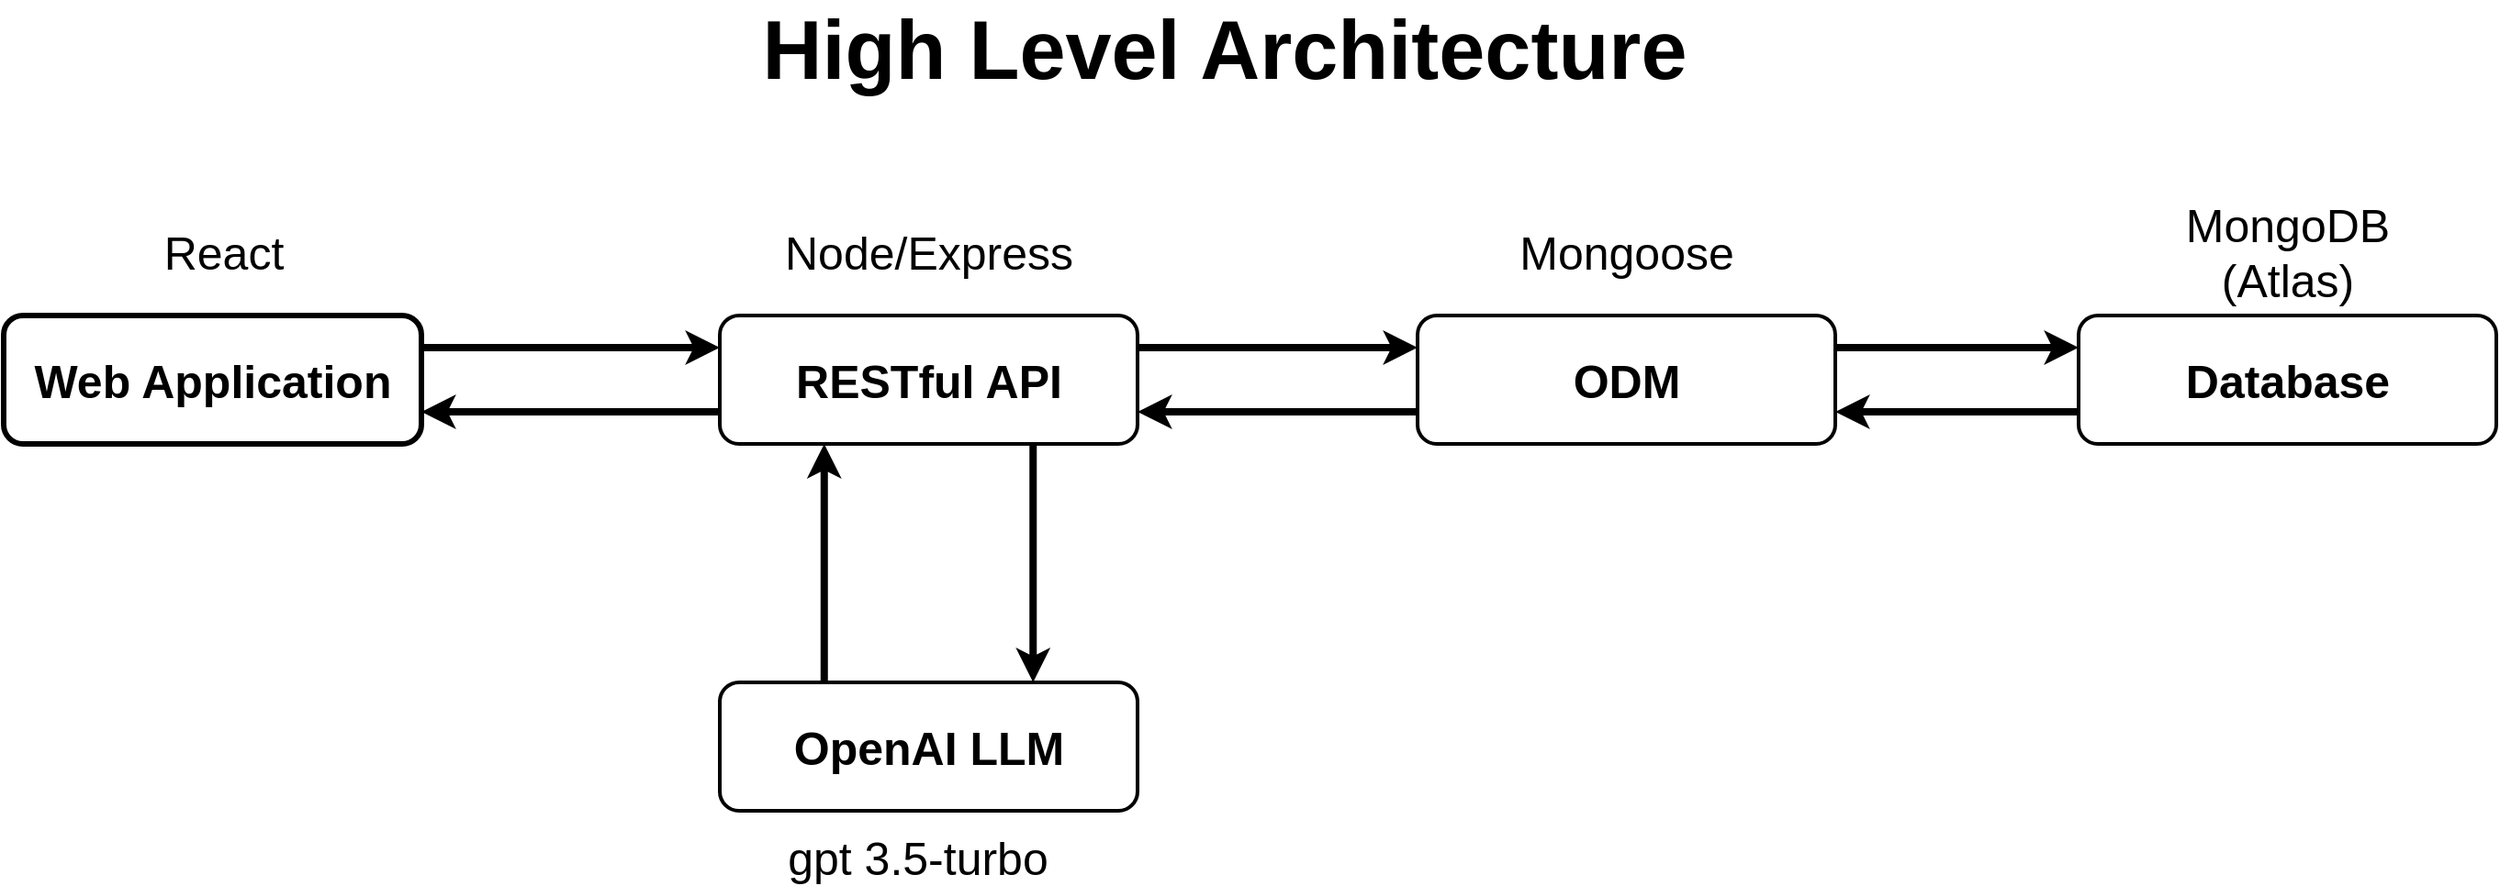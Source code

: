 <mxfile version="22.1.18" type="github">
  <diagram name="Page-1" id="xtM_fLJpAYjHuJDKJ-BW">
    <mxGraphModel dx="2950" dy="1114" grid="1" gridSize="10" guides="1" tooltips="1" connect="1" arrows="1" fold="1" page="1" pageScale="1" pageWidth="850" pageHeight="1100" math="0" shadow="0">
      <root>
        <mxCell id="0" />
        <mxCell id="1" parent="0" />
        <mxCell id="6oaKuI4-RCtA3PXXqp6w-6" style="edgeStyle=orthogonalEdgeStyle;rounded=0;orthogonalLoop=1;jettySize=auto;html=1;exitX=0;exitY=0.75;exitDx=0;exitDy=0;entryX=1;entryY=0.75;entryDx=0;entryDy=0;strokeWidth=4;" parent="1" source="6oaKuI4-RCtA3PXXqp6w-1" target="6oaKuI4-RCtA3PXXqp6w-2" edge="1">
          <mxGeometry relative="1" as="geometry" />
        </mxCell>
        <mxCell id="6oaKuI4-RCtA3PXXqp6w-1" value="&lt;b&gt;&lt;font style=&quot;font-size: 25px;&quot;&gt;RESTful API&lt;/font&gt;&lt;/b&gt;" style="rounded=1;whiteSpace=wrap;html=1;labelBackgroundColor=none;strokeWidth=2;" parent="1" vertex="1">
          <mxGeometry x="-280" y="210" width="227.5" height="70" as="geometry" />
        </mxCell>
        <mxCell id="6oaKuI4-RCtA3PXXqp6w-4" style="edgeStyle=orthogonalEdgeStyle;rounded=0;orthogonalLoop=1;jettySize=auto;html=1;exitX=1;exitY=0.25;exitDx=0;exitDy=0;entryX=0;entryY=0.25;entryDx=0;entryDy=0;strokeWidth=4;" parent="1" source="6oaKuI4-RCtA3PXXqp6w-2" target="6oaKuI4-RCtA3PXXqp6w-1" edge="1">
          <mxGeometry relative="1" as="geometry" />
        </mxCell>
        <mxCell id="6oaKuI4-RCtA3PXXqp6w-2" value="&lt;b&gt;&lt;font style=&quot;font-size: 25px;&quot;&gt;Web Application&lt;/font&gt;&lt;/b&gt;" style="rounded=1;whiteSpace=wrap;html=1;labelBackgroundColor=none;strokeWidth=3;" parent="1" vertex="1">
          <mxGeometry x="-670" y="210" width="227.5" height="70" as="geometry" />
        </mxCell>
        <mxCell id="6oaKuI4-RCtA3PXXqp6w-7" value="&lt;b&gt;&lt;font style=&quot;font-size: 25px;&quot;&gt;ODM&lt;/font&gt;&lt;/b&gt;" style="rounded=1;whiteSpace=wrap;html=1;labelBackgroundColor=none;strokeWidth=2;" parent="1" vertex="1">
          <mxGeometry x="100" y="210" width="227.5" height="70" as="geometry" />
        </mxCell>
        <mxCell id="6oaKuI4-RCtA3PXXqp6w-9" value="&lt;span style=&quot;font-size: 25px;&quot;&gt;&lt;b&gt;Database&lt;/b&gt;&lt;/span&gt;" style="rounded=1;whiteSpace=wrap;html=1;labelBackgroundColor=none;strokeWidth=2;" parent="1" vertex="1">
          <mxGeometry x="460" y="210" width="227.5" height="70" as="geometry" />
        </mxCell>
        <mxCell id="6oaKuI4-RCtA3PXXqp6w-10" value="" style="endArrow=classic;html=1;rounded=0;entryX=0;entryY=0.25;entryDx=0;entryDy=0;exitX=1;exitY=0.25;exitDx=0;exitDy=0;strokeWidth=4;" parent="1" source="6oaKuI4-RCtA3PXXqp6w-1" target="6oaKuI4-RCtA3PXXqp6w-7" edge="1">
          <mxGeometry width="50" height="50" relative="1" as="geometry">
            <mxPoint x="210" y="430" as="sourcePoint" />
            <mxPoint x="260" y="380" as="targetPoint" />
          </mxGeometry>
        </mxCell>
        <mxCell id="6oaKuI4-RCtA3PXXqp6w-11" value="" style="endArrow=classic;html=1;rounded=0;entryX=1;entryY=0.75;entryDx=0;entryDy=0;exitX=0;exitY=0.75;exitDx=0;exitDy=0;strokeWidth=4;" parent="1" source="6oaKuI4-RCtA3PXXqp6w-7" target="6oaKuI4-RCtA3PXXqp6w-1" edge="1">
          <mxGeometry width="50" height="50" relative="1" as="geometry">
            <mxPoint x="30" y="420" as="sourcePoint" />
            <mxPoint x="260" y="380" as="targetPoint" />
          </mxGeometry>
        </mxCell>
        <mxCell id="6oaKuI4-RCtA3PXXqp6w-12" value="" style="endArrow=classic;html=1;rounded=0;entryX=0;entryY=0.25;entryDx=0;entryDy=0;exitX=1;exitY=0.25;exitDx=0;exitDy=0;strokeWidth=4;" parent="1" source="6oaKuI4-RCtA3PXXqp6w-7" target="6oaKuI4-RCtA3PXXqp6w-9" edge="1">
          <mxGeometry width="50" height="50" relative="1" as="geometry">
            <mxPoint x="210" y="430" as="sourcePoint" />
            <mxPoint x="260" y="380" as="targetPoint" />
          </mxGeometry>
        </mxCell>
        <mxCell id="6oaKuI4-RCtA3PXXqp6w-13" value="" style="endArrow=classic;html=1;rounded=0;entryX=1;entryY=0.75;entryDx=0;entryDy=0;exitX=0;exitY=0.75;exitDx=0;exitDy=0;strokeWidth=4;" parent="1" source="6oaKuI4-RCtA3PXXqp6w-9" target="6oaKuI4-RCtA3PXXqp6w-7" edge="1">
          <mxGeometry width="50" height="50" relative="1" as="geometry">
            <mxPoint x="210" y="430" as="sourcePoint" />
            <mxPoint x="260" y="380" as="targetPoint" />
          </mxGeometry>
        </mxCell>
        <mxCell id="6oaKuI4-RCtA3PXXqp6w-14" value="&lt;font style=&quot;font-size: 25px;&quot;&gt;React&lt;/font&gt;" style="text;html=1;strokeColor=none;fillColor=none;align=center;verticalAlign=middle;whiteSpace=wrap;rounded=0;" parent="1" vertex="1">
          <mxGeometry x="-580" y="160" width="60" height="30" as="geometry" />
        </mxCell>
        <mxCell id="6oaKuI4-RCtA3PXXqp6w-16" value="&lt;font style=&quot;font-size: 25px;&quot;&gt;Node/Express&lt;/font&gt;" style="text;html=1;strokeColor=none;fillColor=none;align=center;verticalAlign=middle;whiteSpace=wrap;rounded=0;" parent="1" vertex="1">
          <mxGeometry x="-196.25" y="160" width="60" height="30" as="geometry" />
        </mxCell>
        <mxCell id="6oaKuI4-RCtA3PXXqp6w-17" value="&lt;font style=&quot;font-size: 25px;&quot;&gt;Mongoose&lt;/font&gt;" style="text;html=1;strokeColor=none;fillColor=none;align=center;verticalAlign=middle;whiteSpace=wrap;rounded=0;" parent="1" vertex="1">
          <mxGeometry x="183.75" y="160" width="60" height="30" as="geometry" />
        </mxCell>
        <mxCell id="6oaKuI4-RCtA3PXXqp6w-18" value="&lt;font style=&quot;font-size: 25px;&quot;&gt;MongoDB&lt;br&gt;(Atlas)&lt;br&gt;&lt;/font&gt;" style="text;html=1;strokeColor=none;fillColor=none;align=center;verticalAlign=middle;whiteSpace=wrap;rounded=0;" parent="1" vertex="1">
          <mxGeometry x="543.75" y="160" width="60" height="30" as="geometry" />
        </mxCell>
        <mxCell id="6oaKuI4-RCtA3PXXqp6w-20" value="&lt;b&gt;&lt;font style=&quot;font-size: 25px;&quot;&gt;OpenAI LLM&lt;/font&gt;&lt;/b&gt;" style="rounded=1;whiteSpace=wrap;html=1;labelBackgroundColor=none;strokeWidth=2;" parent="1" vertex="1">
          <mxGeometry x="-280" y="410" width="227.5" height="70" as="geometry" />
        </mxCell>
        <mxCell id="6oaKuI4-RCtA3PXXqp6w-21" value="&lt;span style=&quot;font-size: 25px;&quot;&gt;gpt 3.5-turbo&lt;/span&gt;" style="text;html=1;strokeColor=none;fillColor=none;align=center;verticalAlign=middle;whiteSpace=wrap;rounded=0;" parent="1" vertex="1">
          <mxGeometry x="-250" y="490" width="156.25" height="30" as="geometry" />
        </mxCell>
        <mxCell id="6oaKuI4-RCtA3PXXqp6w-22" value="" style="endArrow=classic;html=1;rounded=0;entryX=0.25;entryY=1;entryDx=0;entryDy=0;exitX=0.25;exitY=0;exitDx=0;exitDy=0;strokeWidth=4;" parent="1" source="6oaKuI4-RCtA3PXXqp6w-20" target="6oaKuI4-RCtA3PXXqp6w-1" edge="1">
          <mxGeometry width="50" height="50" relative="1" as="geometry">
            <mxPoint x="-80" y="460" as="sourcePoint" />
            <mxPoint x="-30" y="410" as="targetPoint" />
          </mxGeometry>
        </mxCell>
        <mxCell id="6oaKuI4-RCtA3PXXqp6w-23" value="" style="endArrow=classic;html=1;rounded=0;exitX=0.75;exitY=1;exitDx=0;exitDy=0;entryX=0.75;entryY=0;entryDx=0;entryDy=0;strokeWidth=4;" parent="1" source="6oaKuI4-RCtA3PXXqp6w-1" target="6oaKuI4-RCtA3PXXqp6w-20" edge="1">
          <mxGeometry width="50" height="50" relative="1" as="geometry">
            <mxPoint x="-80" y="460" as="sourcePoint" />
            <mxPoint x="-30" y="410" as="targetPoint" />
          </mxGeometry>
        </mxCell>
        <mxCell id="6oaKuI4-RCtA3PXXqp6w-24" value="&lt;font size=&quot;1&quot; style=&quot;&quot;&gt;&lt;b style=&quot;font-size: 45px;&quot;&gt;High Level Architecture&lt;/b&gt;&lt;/font&gt;" style="text;html=1;strokeColor=none;fillColor=none;align=center;verticalAlign=middle;whiteSpace=wrap;rounded=0;" parent="1" vertex="1">
          <mxGeometry x="-290" y="50" width="570" height="30" as="geometry" />
        </mxCell>
      </root>
    </mxGraphModel>
  </diagram>
</mxfile>
